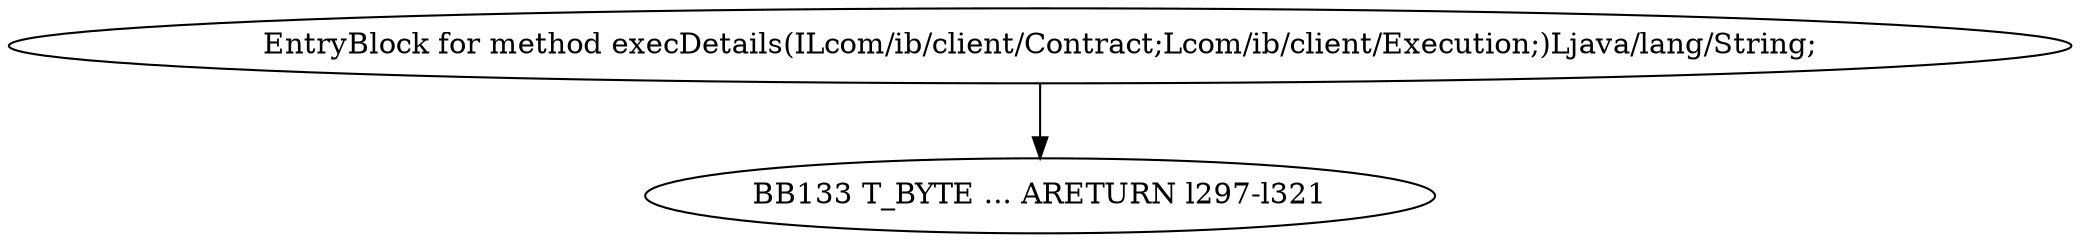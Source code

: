 digraph G {
  1 [ label="BB133 T_BYTE ... ARETURN l297-l321" ];
  2 [ label="EntryBlock for method execDetails(ILcom/ib/client/Contract;Lcom/ib/client/Execution;)Ljava/lang/String;" ];
  2 -> 1 [ label="" ];
}
